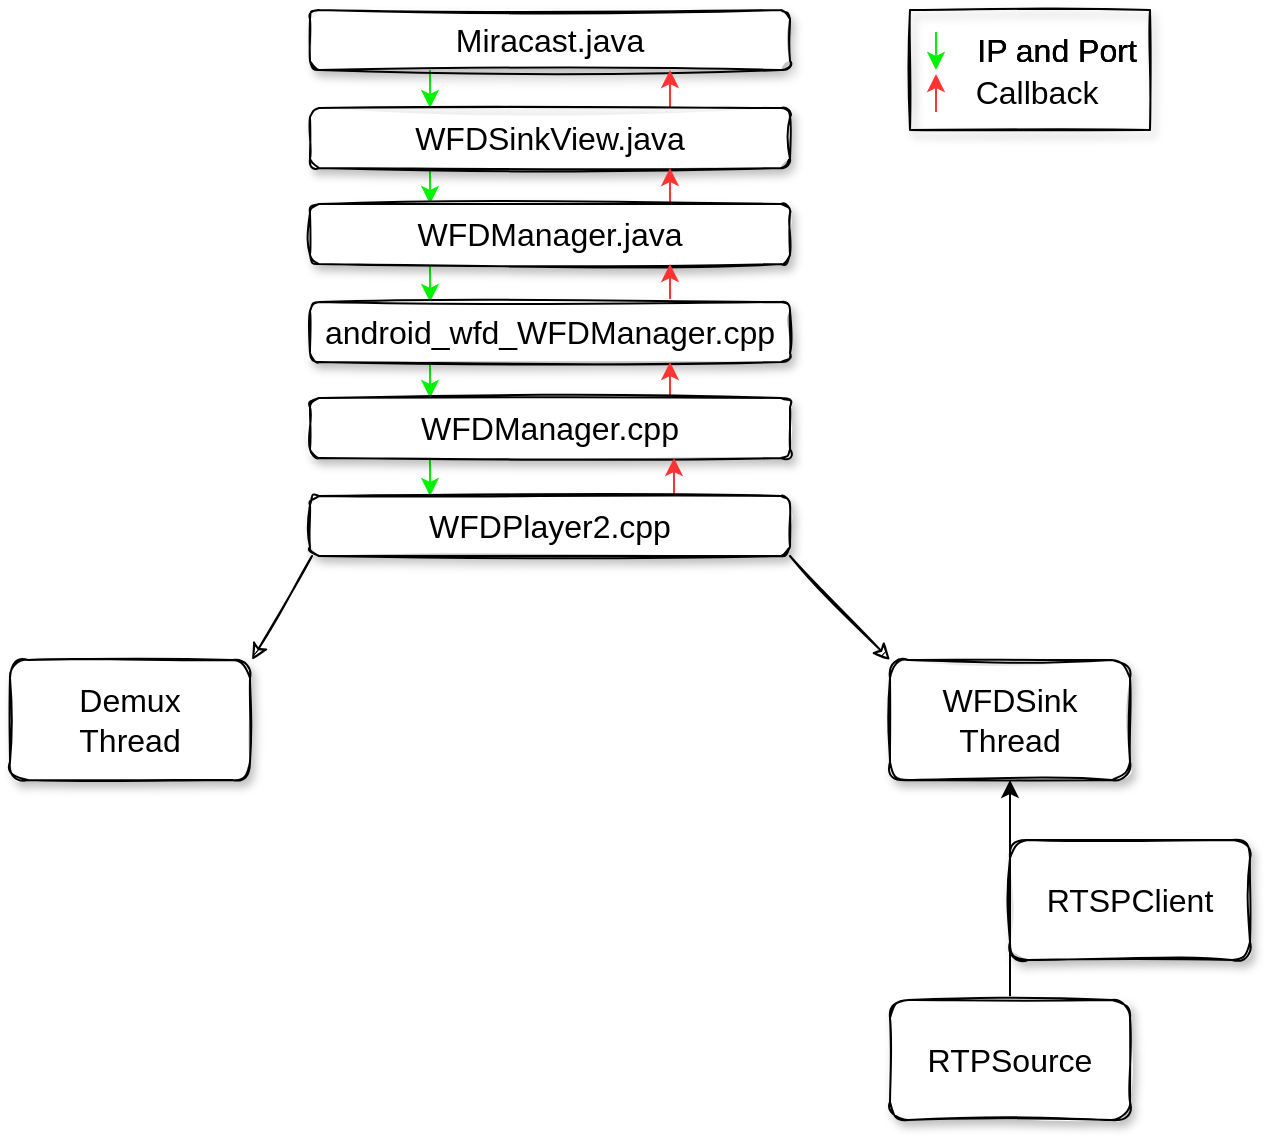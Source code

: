 <mxfile version="15.6.8" type="github">
  <diagram id="72q6YbU4JWKDac-2FjlH" name="第 1 页">
    <mxGraphModel dx="1185" dy="579" grid="1" gridSize="10" guides="1" tooltips="1" connect="1" arrows="1" fold="1" page="1" pageScale="1" pageWidth="827" pageHeight="1169" math="0" shadow="0">
      <root>
        <mxCell id="0" />
        <mxCell id="1" parent="0" />
        <mxCell id="HPNpFfBrm5kSnwUI3bYf-13" style="edgeStyle=orthogonalEdgeStyle;rounded=0;orthogonalLoop=1;jettySize=auto;html=1;exitX=0.25;exitY=1;exitDx=0;exitDy=0;entryX=0.25;entryY=0;entryDx=0;entryDy=0;fontSize=16;fillColor=#008a00;strokeColor=#00F200;" edge="1" parent="1" source="HPNpFfBrm5kSnwUI3bYf-1" target="HPNpFfBrm5kSnwUI3bYf-2">
          <mxGeometry relative="1" as="geometry" />
        </mxCell>
        <mxCell id="HPNpFfBrm5kSnwUI3bYf-1" value="Miracast.java" style="rounded=1;whiteSpace=wrap;html=1;fontSize=16;shadow=1;glass=0;sketch=1;" vertex="1" parent="1">
          <mxGeometry x="280" y="15" width="240" height="30" as="geometry" />
        </mxCell>
        <mxCell id="HPNpFfBrm5kSnwUI3bYf-14" style="edgeStyle=orthogonalEdgeStyle;rounded=0;orthogonalLoop=1;jettySize=auto;html=1;exitX=0.25;exitY=1;exitDx=0;exitDy=0;entryX=0.25;entryY=0;entryDx=0;entryDy=0;fontSize=16;fillColor=#008a00;strokeColor=#00F200;" edge="1" parent="1" source="HPNpFfBrm5kSnwUI3bYf-2" target="HPNpFfBrm5kSnwUI3bYf-3">
          <mxGeometry relative="1" as="geometry" />
        </mxCell>
        <mxCell id="HPNpFfBrm5kSnwUI3bYf-22" style="edgeStyle=orthogonalEdgeStyle;rounded=0;orthogonalLoop=1;jettySize=auto;html=1;exitX=0.75;exitY=0;exitDx=0;exitDy=0;entryX=0.75;entryY=1;entryDx=0;entryDy=0;fontSize=16;strokeColor=#FF3333;" edge="1" parent="1" source="HPNpFfBrm5kSnwUI3bYf-2" target="HPNpFfBrm5kSnwUI3bYf-1">
          <mxGeometry relative="1" as="geometry" />
        </mxCell>
        <mxCell id="HPNpFfBrm5kSnwUI3bYf-2" value="WFDSinkView.java" style="rounded=1;whiteSpace=wrap;html=1;fontSize=16;shadow=1;glass=0;sketch=1;" vertex="1" parent="1">
          <mxGeometry x="280" y="64" width="240" height="30" as="geometry" />
        </mxCell>
        <mxCell id="HPNpFfBrm5kSnwUI3bYf-15" style="edgeStyle=orthogonalEdgeStyle;rounded=0;orthogonalLoop=1;jettySize=auto;html=1;exitX=0.25;exitY=1;exitDx=0;exitDy=0;entryX=0.25;entryY=0;entryDx=0;entryDy=0;fontSize=16;fillColor=#008a00;strokeColor=#00F200;" edge="1" parent="1" source="HPNpFfBrm5kSnwUI3bYf-3" target="HPNpFfBrm5kSnwUI3bYf-7">
          <mxGeometry relative="1" as="geometry" />
        </mxCell>
        <mxCell id="HPNpFfBrm5kSnwUI3bYf-21" style="edgeStyle=orthogonalEdgeStyle;rounded=0;orthogonalLoop=1;jettySize=auto;html=1;exitX=0.75;exitY=0;exitDx=0;exitDy=0;entryX=0.75;entryY=1;entryDx=0;entryDy=0;fontSize=16;strokeColor=#FF3333;" edge="1" parent="1" source="HPNpFfBrm5kSnwUI3bYf-3" target="HPNpFfBrm5kSnwUI3bYf-2">
          <mxGeometry relative="1" as="geometry" />
        </mxCell>
        <mxCell id="HPNpFfBrm5kSnwUI3bYf-3" value="WFDManager.java" style="rounded=1;whiteSpace=wrap;html=1;fontSize=16;shadow=1;glass=0;sketch=1;" vertex="1" parent="1">
          <mxGeometry x="280" y="112" width="240" height="30" as="geometry" />
        </mxCell>
        <mxCell id="HPNpFfBrm5kSnwUI3bYf-16" style="edgeStyle=orthogonalEdgeStyle;rounded=0;orthogonalLoop=1;jettySize=auto;html=1;exitX=0.25;exitY=1;exitDx=0;exitDy=0;entryX=0.25;entryY=0;entryDx=0;entryDy=0;fontSize=16;fillColor=#008a00;strokeColor=#00F200;" edge="1" parent="1" source="HPNpFfBrm5kSnwUI3bYf-7" target="HPNpFfBrm5kSnwUI3bYf-9">
          <mxGeometry relative="1" as="geometry" />
        </mxCell>
        <mxCell id="HPNpFfBrm5kSnwUI3bYf-20" style="edgeStyle=orthogonalEdgeStyle;rounded=0;orthogonalLoop=1;jettySize=auto;html=1;exitX=0.75;exitY=0;exitDx=0;exitDy=0;entryX=0.75;entryY=1;entryDx=0;entryDy=0;fontSize=16;strokeColor=#FF3333;" edge="1" parent="1" source="HPNpFfBrm5kSnwUI3bYf-7" target="HPNpFfBrm5kSnwUI3bYf-3">
          <mxGeometry relative="1" as="geometry" />
        </mxCell>
        <mxCell id="HPNpFfBrm5kSnwUI3bYf-7" value="android_wfd_WFDManager.cpp" style="rounded=1;whiteSpace=wrap;html=1;fontSize=16;shadow=1;glass=0;sketch=1;" vertex="1" parent="1">
          <mxGeometry x="280" y="161" width="240" height="30" as="geometry" />
        </mxCell>
        <mxCell id="HPNpFfBrm5kSnwUI3bYf-17" style="edgeStyle=orthogonalEdgeStyle;rounded=0;orthogonalLoop=1;jettySize=auto;html=1;exitX=0.25;exitY=1;exitDx=0;exitDy=0;entryX=0.25;entryY=0;entryDx=0;entryDy=0;fontSize=16;fillColor=#008a00;strokeColor=#00F200;" edge="1" parent="1" source="HPNpFfBrm5kSnwUI3bYf-9" target="HPNpFfBrm5kSnwUI3bYf-10">
          <mxGeometry relative="1" as="geometry" />
        </mxCell>
        <mxCell id="HPNpFfBrm5kSnwUI3bYf-23" style="edgeStyle=orthogonalEdgeStyle;rounded=0;orthogonalLoop=1;jettySize=auto;html=1;exitX=0.75;exitY=0;exitDx=0;exitDy=0;entryX=0.75;entryY=1;entryDx=0;entryDy=0;fontSize=16;strokeColor=#FF3333;" edge="1" parent="1" source="HPNpFfBrm5kSnwUI3bYf-9" target="HPNpFfBrm5kSnwUI3bYf-7">
          <mxGeometry relative="1" as="geometry" />
        </mxCell>
        <mxCell id="HPNpFfBrm5kSnwUI3bYf-9" value="WFDManager.cpp" style="rounded=1;whiteSpace=wrap;html=1;fontSize=16;shadow=1;glass=0;sketch=1;" vertex="1" parent="1">
          <mxGeometry x="280" y="209" width="240" height="30" as="geometry" />
        </mxCell>
        <mxCell id="HPNpFfBrm5kSnwUI3bYf-18" style="edgeStyle=orthogonalEdgeStyle;rounded=0;orthogonalLoop=1;jettySize=auto;html=1;exitX=0.75;exitY=0;exitDx=0;exitDy=0;entryX=0.75;entryY=1;entryDx=0;entryDy=0;fontSize=16;strokeColor=#FF3333;" edge="1" parent="1">
          <mxGeometry relative="1" as="geometry">
            <mxPoint x="462.0" y="258" as="sourcePoint" />
            <mxPoint x="462.0" y="239" as="targetPoint" />
          </mxGeometry>
        </mxCell>
        <mxCell id="HPNpFfBrm5kSnwUI3bYf-32" style="rounded=0;orthogonalLoop=1;jettySize=auto;html=1;exitX=0;exitY=1;exitDx=0;exitDy=0;entryX=1;entryY=0;entryDx=0;entryDy=0;fontSize=16;strokeColor=#000000;strokeWidth=1;sketch=1;" edge="1" parent="1">
          <mxGeometry relative="1" as="geometry">
            <mxPoint x="281.0" y="288.0" as="sourcePoint" />
            <mxPoint x="251" y="340" as="targetPoint" />
          </mxGeometry>
        </mxCell>
        <mxCell id="HPNpFfBrm5kSnwUI3bYf-33" style="rounded=0;orthogonalLoop=1;jettySize=auto;html=1;exitX=1;exitY=1;exitDx=0;exitDy=0;entryX=0;entryY=0;entryDx=0;entryDy=0;fontSize=16;strokeColor=#000000;strokeWidth=1;sketch=1;" edge="1" parent="1" source="HPNpFfBrm5kSnwUI3bYf-10" target="HPNpFfBrm5kSnwUI3bYf-11">
          <mxGeometry relative="1" as="geometry" />
        </mxCell>
        <mxCell id="HPNpFfBrm5kSnwUI3bYf-10" value="WFDPlayer2.cpp" style="rounded=1;whiteSpace=wrap;html=1;fontSize=16;shadow=1;glass=0;sketch=1;" vertex="1" parent="1">
          <mxGeometry x="280" y="258" width="240" height="30" as="geometry" />
        </mxCell>
        <mxCell id="HPNpFfBrm5kSnwUI3bYf-11" value="WFDSink&lt;br&gt;Thread" style="rounded=1;whiteSpace=wrap;html=1;shadow=1;glass=0;sketch=1;fontSize=16;gradientColor=none;" vertex="1" parent="1">
          <mxGeometry x="570" y="340" width="120" height="60" as="geometry" />
        </mxCell>
        <mxCell id="HPNpFfBrm5kSnwUI3bYf-12" value="Demux&lt;br&gt;Thread" style="rounded=1;whiteSpace=wrap;html=1;shadow=1;glass=0;sketch=1;fontSize=16;gradientColor=none;" vertex="1" parent="1">
          <mxGeometry x="130" y="340" width="120" height="60" as="geometry" />
        </mxCell>
        <mxCell id="HPNpFfBrm5kSnwUI3bYf-31" value="" style="group" vertex="1" connectable="0" parent="1">
          <mxGeometry x="580" y="15" width="123" height="60" as="geometry" />
        </mxCell>
        <mxCell id="HPNpFfBrm5kSnwUI3bYf-24" style="edgeStyle=orthogonalEdgeStyle;rounded=0;orthogonalLoop=1;jettySize=auto;html=1;exitX=0.25;exitY=1;exitDx=0;exitDy=0;entryX=0.25;entryY=0;entryDx=0;entryDy=0;fontSize=16;fillColor=#008a00;strokeColor=#00F200;" edge="1" parent="HPNpFfBrm5kSnwUI3bYf-31">
          <mxGeometry relative="1" as="geometry">
            <mxPoint x="13.0" y="11" as="sourcePoint" />
            <mxPoint x="13.0" y="30" as="targetPoint" />
          </mxGeometry>
        </mxCell>
        <mxCell id="HPNpFfBrm5kSnwUI3bYf-25" style="edgeStyle=orthogonalEdgeStyle;rounded=0;orthogonalLoop=1;jettySize=auto;html=1;exitX=0.75;exitY=0;exitDx=0;exitDy=0;entryX=0.75;entryY=1;entryDx=0;entryDy=0;fontSize=16;strokeColor=#FF3333;" edge="1" parent="HPNpFfBrm5kSnwUI3bYf-31">
          <mxGeometry relative="1" as="geometry">
            <mxPoint x="13.0" y="51" as="sourcePoint" />
            <mxPoint x="13.0" y="32" as="targetPoint" />
          </mxGeometry>
        </mxCell>
        <mxCell id="HPNpFfBrm5kSnwUI3bYf-26" value="IP and Port" style="text;html=1;align=center;verticalAlign=middle;resizable=0;points=[];autosize=1;strokeColor=none;fillColor=none;fontSize=16;" vertex="1" parent="HPNpFfBrm5kSnwUI3bYf-31">
          <mxGeometry x="23" y="10" width="100" height="20" as="geometry" />
        </mxCell>
        <mxCell id="HPNpFfBrm5kSnwUI3bYf-27" value="Callback" style="text;html=1;align=center;verticalAlign=middle;resizable=0;points=[];autosize=1;strokeColor=none;fillColor=none;fontSize=16;" vertex="1" parent="HPNpFfBrm5kSnwUI3bYf-31">
          <mxGeometry x="23" y="31" width="80" height="20" as="geometry" />
        </mxCell>
        <mxCell id="HPNpFfBrm5kSnwUI3bYf-28" value="IP and Port" style="text;html=1;align=center;verticalAlign=middle;resizable=0;points=[];autosize=1;strokeColor=none;fillColor=none;fontSize=16;" vertex="1" parent="HPNpFfBrm5kSnwUI3bYf-31">
          <mxGeometry x="23" y="10" width="100" height="20" as="geometry" />
        </mxCell>
        <mxCell id="HPNpFfBrm5kSnwUI3bYf-29" value="IP and Port" style="text;html=1;align=center;verticalAlign=middle;resizable=0;points=[];autosize=1;strokeColor=none;fillColor=none;fontSize=16;" vertex="1" parent="HPNpFfBrm5kSnwUI3bYf-31">
          <mxGeometry x="23" y="10" width="100" height="20" as="geometry" />
        </mxCell>
        <mxCell id="HPNpFfBrm5kSnwUI3bYf-30" value="" style="rounded=0;whiteSpace=wrap;html=1;shadow=1;glass=0;sketch=1;fontSize=16;strokeColor=default;gradientColor=none;fillColor=none;" vertex="1" parent="HPNpFfBrm5kSnwUI3bYf-31">
          <mxGeometry width="120" height="60" as="geometry" />
        </mxCell>
        <mxCell id="HPNpFfBrm5kSnwUI3bYf-34" value="RTSPClient" style="rounded=1;whiteSpace=wrap;html=1;shadow=1;glass=0;sketch=1;fontSize=16;gradientColor=none;" vertex="1" parent="1">
          <mxGeometry x="630" y="430" width="120" height="60" as="geometry" />
        </mxCell>
        <mxCell id="HPNpFfBrm5kSnwUI3bYf-36" style="edgeStyle=none;rounded=0;orthogonalLoop=1;jettySize=auto;html=1;exitX=0.5;exitY=0;exitDx=0;exitDy=0;entryX=0.5;entryY=1;entryDx=0;entryDy=0;fontSize=16;strokeColor=#000000;strokeWidth=1;" edge="1" parent="1" source="HPNpFfBrm5kSnwUI3bYf-35" target="HPNpFfBrm5kSnwUI3bYf-11">
          <mxGeometry relative="1" as="geometry" />
        </mxCell>
        <mxCell id="HPNpFfBrm5kSnwUI3bYf-35" value="RTPSource" style="rounded=1;whiteSpace=wrap;html=1;shadow=1;glass=0;sketch=1;fontSize=16;gradientColor=none;" vertex="1" parent="1">
          <mxGeometry x="570" y="510" width="120" height="60" as="geometry" />
        </mxCell>
      </root>
    </mxGraphModel>
  </diagram>
</mxfile>
